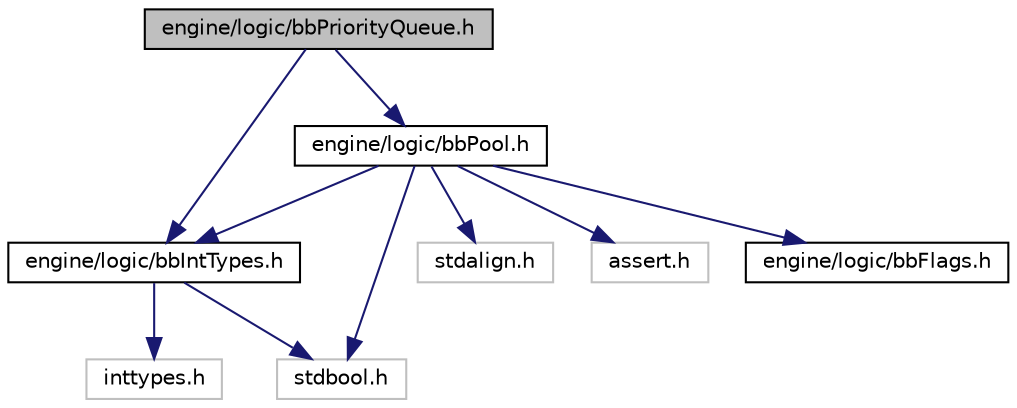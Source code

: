 digraph "engine/logic/bbPriorityQueue.h"
{
 // LATEX_PDF_SIZE
  edge [fontname="Helvetica",fontsize="10",labelfontname="Helvetica",labelfontsize="10"];
  node [fontname="Helvetica",fontsize="10",shape=record];
  Node1 [label="engine/logic/bbPriorityQueue.h",height=0.2,width=0.4,color="black", fillcolor="grey75", style="filled", fontcolor="black",tooltip="A priority queue is a sorted list of objects that are defined by the pool that contains them...."];
  Node1 -> Node2 [color="midnightblue",fontsize="10",style="solid",fontname="Helvetica"];
  Node2 [label="engine/logic/bbIntTypes.h",height=0.2,width=0.4,color="black", fillcolor="white", style="filled",URL="$engine_2logic_2bbIntTypes_8h.html",tooltip=" "];
  Node2 -> Node3 [color="midnightblue",fontsize="10",style="solid",fontname="Helvetica"];
  Node3 [label="inttypes.h",height=0.2,width=0.4,color="grey75", fillcolor="white", style="filled",tooltip=" "];
  Node2 -> Node4 [color="midnightblue",fontsize="10",style="solid",fontname="Helvetica"];
  Node4 [label="stdbool.h",height=0.2,width=0.4,color="grey75", fillcolor="white", style="filled",tooltip=" "];
  Node1 -> Node5 [color="midnightblue",fontsize="10",style="solid",fontname="Helvetica"];
  Node5 [label="engine/logic/bbPool.h",height=0.2,width=0.4,color="black", fillcolor="white", style="filled",URL="$engine_2logic_2bbPool_8h.html",tooltip="Pools pre-allocate space for objects in the game to quickly allocate and de-allocate individual objec..."];
  Node5 -> Node6 [color="midnightblue",fontsize="10",style="solid",fontname="Helvetica"];
  Node6 [label="stdalign.h",height=0.2,width=0.4,color="grey75", fillcolor="white", style="filled",tooltip=" "];
  Node5 -> Node4 [color="midnightblue",fontsize="10",style="solid",fontname="Helvetica"];
  Node5 -> Node7 [color="midnightblue",fontsize="10",style="solid",fontname="Helvetica"];
  Node7 [label="assert.h",height=0.2,width=0.4,color="grey75", fillcolor="white", style="filled",tooltip=" "];
  Node5 -> Node2 [color="midnightblue",fontsize="10",style="solid",fontname="Helvetica"];
  Node5 -> Node8 [color="midnightblue",fontsize="10",style="solid",fontname="Helvetica"];
  Node8 [label="engine/logic/bbFlags.h",height=0.2,width=0.4,color="black", fillcolor="white", style="filled",URL="$engine_2logic_2bbFlags_8h.html",tooltip=" "];
}
